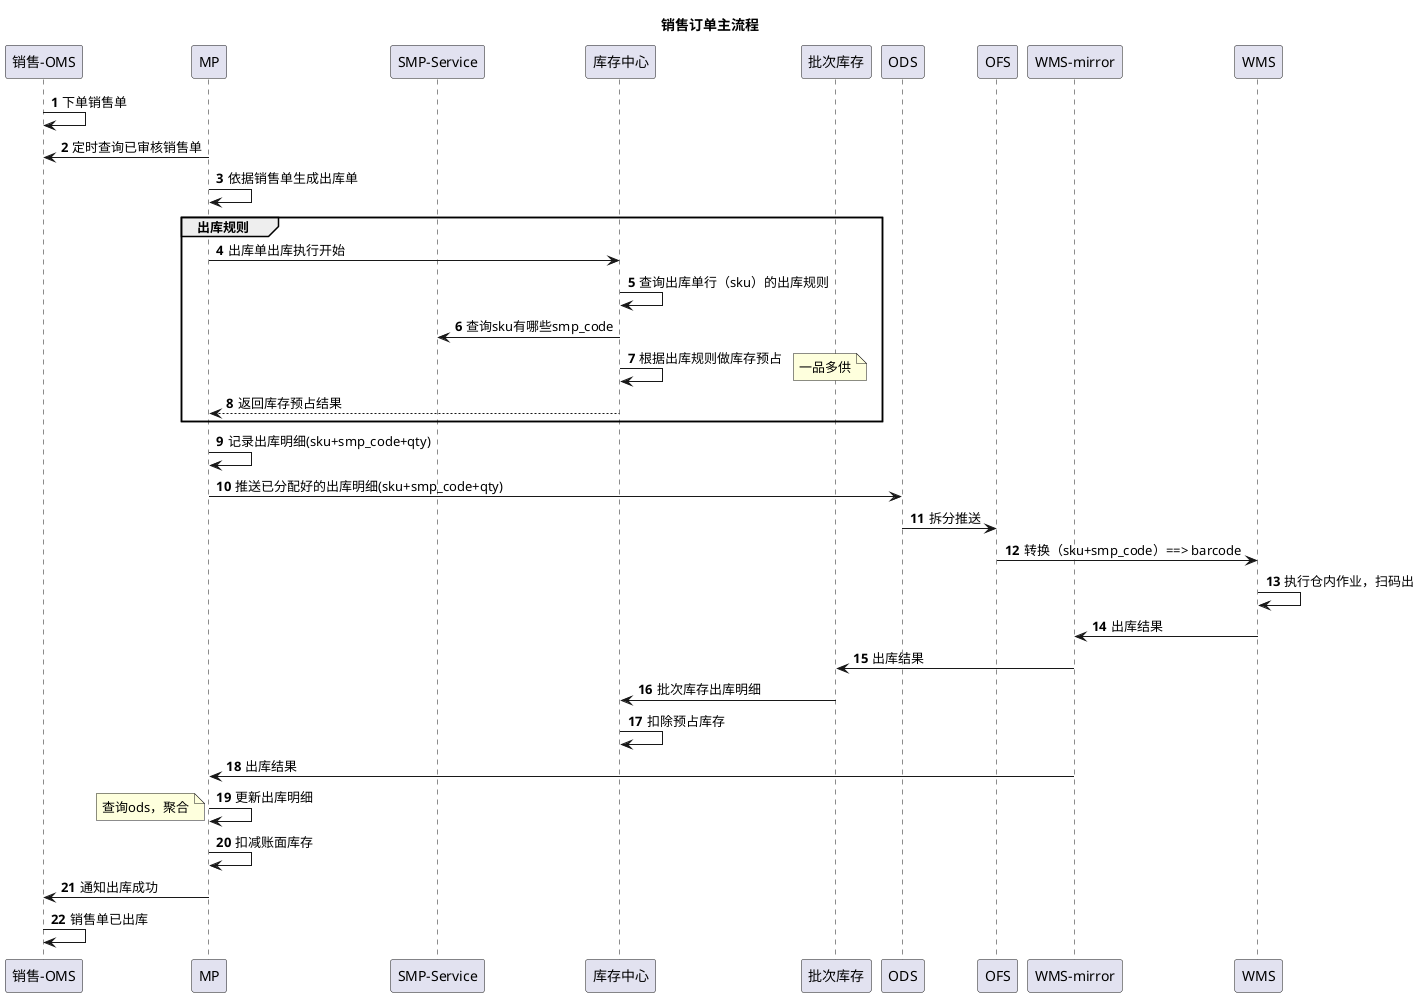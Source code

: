 @startuml
'https://plantuml.com/activity-diagram-beta
title: 销售订单主流程
'!theme sandstone
scale 1
autonumber

participant "销售-OMS" as OMS order 1
participant "MP" as MP order 2
participant "SMP-Service" as SMP order 3
participant "库存中心" as ST order 4
participant "批次库存" as PC order 5
participant "ODS" as OS order 6
participant "OFS" as OFS order 7
participant "WMS-mirror" as WM order 8
participant "WMS" as WS order 9


OMS->OMS:下单销售单
MP->OMS:定时查询已审核销售单
MP->MP:依据销售单生成出库单
group 出库规则
MP->ST:出库单出库执行开始
ST->ST:查询出库单行（sku）的出库规则
ST->SMP:查询sku有哪些smp_code
ST->ST:根据出库规则做库存预占
note right
一品多供
end note
ST-->MP:返回库存预占结果
end
MP->MP:记录出库明细(sku+smp_code+qty)
MP->OS:推送已分配好的出库明细(sku+smp_code+qty)
OS->OFS:拆分推送
OFS->WS:转换（sku+smp_code）==> barcode
WS->WS:执行仓内作业，扫码出
WS->WM:出库结果
WM->PC:出库结果
PC->ST:批次库存出库明细
ST->ST:扣除预占库存
WM->MP:出库结果
MP->MP:更新出库明细
note left
查询ods，聚合
end note
MP->MP:扣减账面库存
MP->OMS:通知出库成功
OMS->OMS:销售单已出库

@enduml
